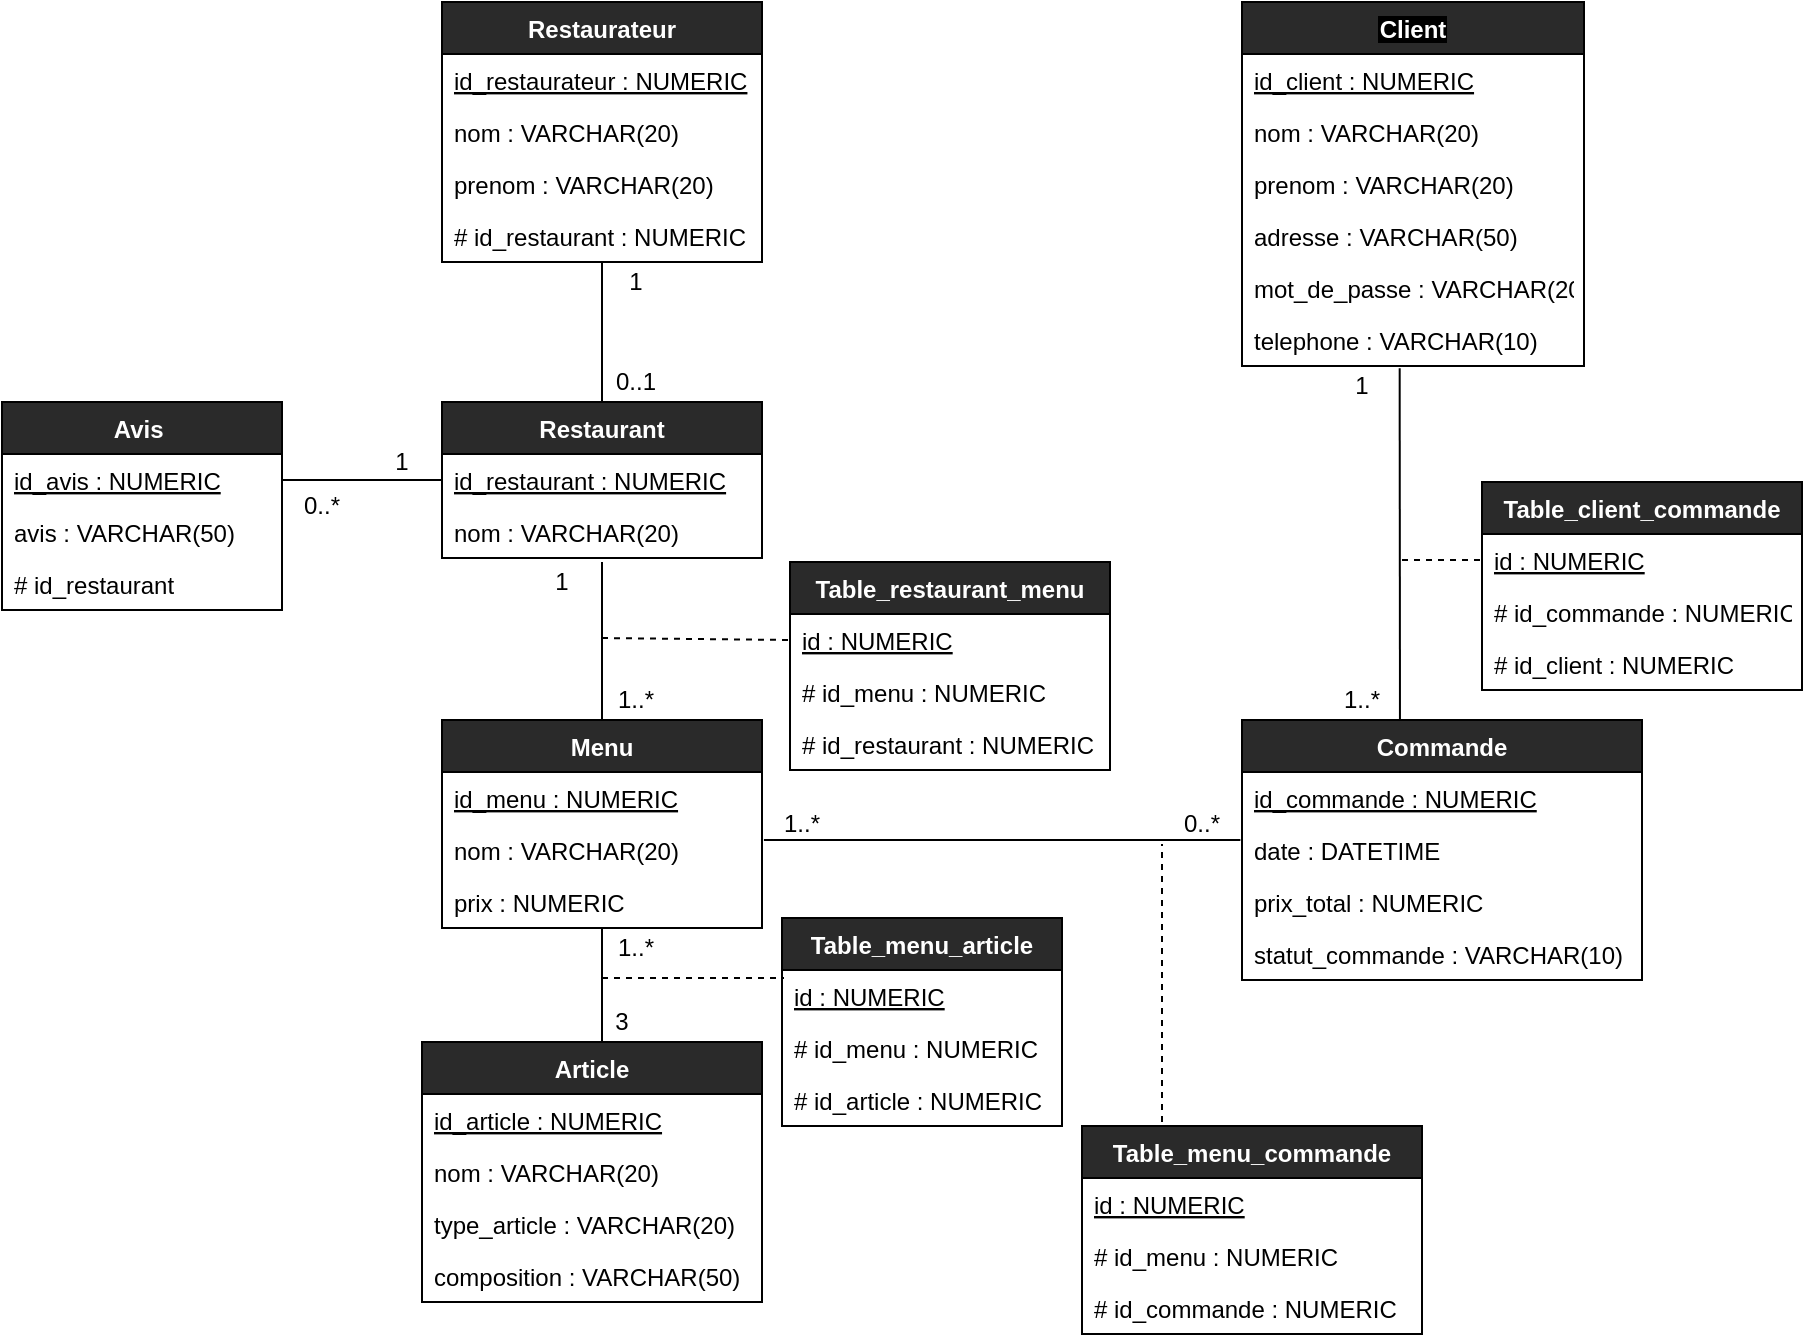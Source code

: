 <mxfile>
    <diagram id="Q9Uin4Dus2TSMiDySBdu" name="Page-1">
        <mxGraphModel dx="1493" dy="756" grid="0" gridSize="10" guides="1" tooltips="1" connect="1" arrows="1" fold="1" page="1" pageScale="1" pageWidth="827" pageHeight="1169" background="#FFFFFF" math="0" shadow="0">
            <root>
                <mxCell id="0"/>
                <mxCell id="1" parent="0"/>
                <mxCell id="84" value="&lt;font color=&quot;#000000&quot;&gt;0..1&lt;/font&gt;" style="text;html=1;strokeColor=none;fillColor=none;align=center;verticalAlign=middle;whiteSpace=wrap;rounded=1;" parent="1" vertex="1">
                    <mxGeometry x="157" y="220" width="40" height="20" as="geometry"/>
                </mxCell>
                <mxCell id="85" value="&lt;font color=&quot;#000000&quot;&gt;1&lt;/font&gt;" style="text;html=1;strokeColor=none;fillColor=none;align=center;verticalAlign=middle;whiteSpace=wrap;rounded=1;arcSize=50;" parent="1" vertex="1">
                    <mxGeometry x="520" y="222" width="40" height="20" as="geometry"/>
                </mxCell>
                <mxCell id="97" value="&lt;font color=&quot;#000000&quot;&gt;1..*&lt;/font&gt;" style="text;html=1;strokeColor=none;fillColor=none;align=center;verticalAlign=middle;whiteSpace=wrap;rounded=1;arcSize=50;" parent="1" vertex="1">
                    <mxGeometry x="520" y="379" width="40" height="20" as="geometry"/>
                </mxCell>
                <mxCell id="111" value="&lt;font color=&quot;#000000&quot;&gt;1&lt;/font&gt;" style="text;html=1;strokeColor=none;fillColor=none;align=center;verticalAlign=middle;whiteSpace=wrap;rounded=1;" parent="1" vertex="1">
                    <mxGeometry x="157" y="170" width="40" height="20" as="geometry"/>
                </mxCell>
                <mxCell id="135" style="edgeStyle=orthogonalEdgeStyle;curved=0;sketch=0;orthogonalLoop=1;jettySize=auto;html=1;exitX=0.5;exitY=1;exitDx=0;exitDy=0;" parent="1" source="111" target="111" edge="1">
                    <mxGeometry relative="1" as="geometry"/>
                </mxCell>
                <mxCell id="152" style="edgeStyle=orthogonalEdgeStyle;curved=0;sketch=0;orthogonalLoop=1;jettySize=auto;html=1;exitX=0.5;exitY=1;exitDx=0;exitDy=0;" parent="1" edge="1">
                    <mxGeometry relative="1" as="geometry">
                        <mxPoint x="180" y="475" as="sourcePoint"/>
                        <mxPoint x="180" y="475" as="targetPoint"/>
                    </mxGeometry>
                </mxCell>
                <mxCell id="197" value="Restaurateur" style="swimlane;fontStyle=1;childLayout=stackLayout;horizontal=1;startSize=26;horizontalStack=0;resizeParent=1;resizeParentMax=0;resizeLast=0;collapsible=1;marginBottom=0;rounded=0;shadow=0;glass=0;sketch=0;fillColor=#2a2a2a;fontColor=#FFFFFF;" vertex="1" parent="1">
                    <mxGeometry x="80" y="40" width="160" height="130" as="geometry"/>
                </mxCell>
                <mxCell id="198" value="id_restaurateur : NUMERIC" style="text;strokeColor=none;fillColor=none;align=left;verticalAlign=top;spacingLeft=4;spacingRight=4;overflow=hidden;rotatable=0;points=[[0,0.5],[1,0.5]];portConstraint=eastwest;fontStyle=4;fontColor=#000000;" vertex="1" parent="197">
                    <mxGeometry y="26" width="160" height="26" as="geometry"/>
                </mxCell>
                <mxCell id="199" value="nom : VARCHAR(20)" style="text;strokeColor=none;fillColor=none;align=left;verticalAlign=top;spacingLeft=4;spacingRight=4;overflow=hidden;rotatable=0;points=[[0,0.5],[1,0.5]];portConstraint=eastwest;fontColor=#000000;" vertex="1" parent="197">
                    <mxGeometry y="52" width="160" height="26" as="geometry"/>
                </mxCell>
                <mxCell id="200" value="prenom : VARCHAR(20)&#10;" style="text;strokeColor=none;fillColor=none;align=left;verticalAlign=top;spacingLeft=4;spacingRight=4;overflow=hidden;rotatable=0;points=[[0,0.5],[1,0.5]];portConstraint=eastwest;fontColor=#000000;" vertex="1" parent="197">
                    <mxGeometry y="78" width="160" height="26" as="geometry"/>
                </mxCell>
                <mxCell id="204" value="# id_restaurant : NUMERIC" style="text;strokeColor=none;fillColor=none;align=left;verticalAlign=top;spacingLeft=4;spacingRight=4;overflow=hidden;rotatable=0;points=[[0,0.5],[1,0.5]];portConstraint=eastwest;labelBackgroundColor=#ffffff;fontColor=#000000;" vertex="1" parent="197">
                    <mxGeometry y="104" width="160" height="26" as="geometry"/>
                </mxCell>
                <mxCell id="205" value="Restaurant" style="swimlane;fontStyle=1;childLayout=stackLayout;horizontal=1;startSize=26;horizontalStack=0;resizeParent=1;resizeParentMax=0;resizeLast=0;collapsible=1;marginBottom=0;rounded=0;shadow=0;glass=0;sketch=0;fillColor=#2a2a2a;fontColor=#FFFFFF;" vertex="1" parent="1">
                    <mxGeometry x="80" y="240" width="160" height="78" as="geometry"/>
                </mxCell>
                <mxCell id="206" value="id_restaurant : NUMERIC" style="text;strokeColor=none;fillColor=none;align=left;verticalAlign=top;spacingLeft=4;spacingRight=4;overflow=hidden;rotatable=0;points=[[0,0.5],[1,0.5]];portConstraint=eastwest;fontStyle=4;fontColor=#000000;" vertex="1" parent="205">
                    <mxGeometry y="26" width="160" height="26" as="geometry"/>
                </mxCell>
                <mxCell id="289" value="nom : VARCHAR(20)" style="text;strokeColor=none;fillColor=none;align=left;verticalAlign=top;spacingLeft=4;spacingRight=4;overflow=hidden;rotatable=0;points=[[0,0.5],[1,0.5]];portConstraint=eastwest;rounded=0;shadow=0;glass=0;sketch=0;fontColor=#000000;" vertex="1" parent="205">
                    <mxGeometry y="52" width="160" height="26" as="geometry"/>
                </mxCell>
                <mxCell id="211" value="" style="endArrow=none;html=1;strokeColor=#000000;" edge="1" parent="1">
                    <mxGeometry width="50" height="50" relative="1" as="geometry">
                        <mxPoint x="160" y="240" as="sourcePoint"/>
                        <mxPoint x="160" y="170" as="targetPoint"/>
                    </mxGeometry>
                </mxCell>
                <mxCell id="212" value="Menu" style="swimlane;fontStyle=1;childLayout=stackLayout;horizontal=1;startSize=26;horizontalStack=0;resizeParent=1;resizeParentMax=0;resizeLast=0;collapsible=1;marginBottom=0;rounded=0;shadow=0;glass=0;sketch=0;fillColor=#2a2a2a;fontColor=#FFFFFF;" vertex="1" parent="1">
                    <mxGeometry x="80" y="399" width="160" height="104" as="geometry"/>
                </mxCell>
                <mxCell id="213" value="id_menu : NUMERIC" style="text;strokeColor=none;fillColor=none;align=left;verticalAlign=top;spacingLeft=4;spacingRight=4;overflow=hidden;rotatable=0;points=[[0,0.5],[1,0.5]];portConstraint=eastwest;fontStyle=4;fontColor=#000000;" vertex="1" parent="212">
                    <mxGeometry y="26" width="160" height="26" as="geometry"/>
                </mxCell>
                <mxCell id="214" value="nom : VARCHAR(20)" style="text;strokeColor=none;fillColor=none;align=left;verticalAlign=top;spacingLeft=4;spacingRight=4;overflow=hidden;rotatable=0;points=[[0,0.5],[1,0.5]];portConstraint=eastwest;fontColor=#000000;" vertex="1" parent="212">
                    <mxGeometry y="52" width="160" height="26" as="geometry"/>
                </mxCell>
                <mxCell id="215" value="prix : NUMERIC" style="text;strokeColor=none;fillColor=none;align=left;verticalAlign=top;spacingLeft=4;spacingRight=4;overflow=hidden;rotatable=0;points=[[0,0.5],[1,0.5]];portConstraint=eastwest;fontColor=#000000;" vertex="1" parent="212">
                    <mxGeometry y="78" width="160" height="26" as="geometry"/>
                </mxCell>
                <mxCell id="216" value="" style="endArrow=none;html=1;exitX=0.5;exitY=0;exitDx=0;exitDy=0;strokeColor=#000000;" edge="1" parent="1" source="212">
                    <mxGeometry width="50" height="50" relative="1" as="geometry">
                        <mxPoint x="107" y="342" as="sourcePoint"/>
                        <mxPoint x="160" y="320" as="targetPoint"/>
                    </mxGeometry>
                </mxCell>
                <mxCell id="217" value="&lt;font color=&quot;#000000&quot;&gt;1&lt;/font&gt;" style="text;html=1;strokeColor=none;fillColor=none;align=center;verticalAlign=middle;whiteSpace=wrap;rounded=0;shadow=0;glass=0;sketch=0;" vertex="1" parent="1">
                    <mxGeometry x="120" y="320" width="40" height="20" as="geometry"/>
                </mxCell>
                <mxCell id="218" value="&lt;font color=&quot;#000000&quot;&gt;1..*&lt;/font&gt;" style="text;html=1;strokeColor=none;fillColor=none;align=center;verticalAlign=middle;whiteSpace=wrap;rounded=0;shadow=0;glass=0;sketch=0;" vertex="1" parent="1">
                    <mxGeometry x="157" y="379" width="40" height="20" as="geometry"/>
                </mxCell>
                <mxCell id="219" value="" style="endArrow=none;dashed=1;html=1;entryX=0;entryY=0.5;entryDx=0;entryDy=0;strokeColor=#000000;" edge="1" parent="1" target="221">
                    <mxGeometry width="50" height="50" relative="1" as="geometry">
                        <mxPoint x="160" y="358" as="sourcePoint"/>
                        <mxPoint x="280" y="320" as="targetPoint"/>
                        <Array as="points"/>
                    </mxGeometry>
                </mxCell>
                <mxCell id="220" value="Table_restaurant_menu" style="swimlane;fontStyle=1;childLayout=stackLayout;horizontal=1;startSize=26;horizontalStack=0;resizeParent=1;resizeParentMax=0;resizeLast=0;collapsible=1;marginBottom=0;rounded=0;shadow=0;glass=0;sketch=0;fillColor=#2a2a2a;fontColor=#FFFFFF;" vertex="1" parent="1">
                    <mxGeometry x="254" y="320" width="160" height="104" as="geometry"/>
                </mxCell>
                <mxCell id="221" value="id : NUMERIC" style="text;strokeColor=none;fillColor=none;align=left;verticalAlign=top;spacingLeft=4;spacingRight=4;overflow=hidden;rotatable=0;points=[[0,0.5],[1,0.5]];portConstraint=eastwest;fontStyle=4;fontColor=#000000;" vertex="1" parent="220">
                    <mxGeometry y="26" width="160" height="26" as="geometry"/>
                </mxCell>
                <mxCell id="222" value="# id_menu : NUMERIC" style="text;strokeColor=none;fillColor=none;align=left;verticalAlign=top;spacingLeft=4;spacingRight=4;overflow=hidden;rotatable=0;points=[[0,0.5],[1,0.5]];portConstraint=eastwest;labelBackgroundColor=#ffffff;fontColor=#000000;" vertex="1" parent="220">
                    <mxGeometry y="52" width="160" height="26" as="geometry"/>
                </mxCell>
                <mxCell id="223" value="# id_restaurant : NUMERIC" style="text;strokeColor=none;fillColor=none;align=left;verticalAlign=top;spacingLeft=4;spacingRight=4;overflow=hidden;rotatable=0;points=[[0,0.5],[1,0.5]];portConstraint=eastwest;fontColor=#000000;" vertex="1" parent="220">
                    <mxGeometry y="78" width="160" height="26" as="geometry"/>
                </mxCell>
                <mxCell id="224" value="Article" style="swimlane;fontStyle=1;childLayout=stackLayout;horizontal=1;startSize=26;horizontalStack=0;resizeParent=1;resizeParentMax=0;resizeLast=0;collapsible=1;marginBottom=0;rounded=0;shadow=0;glass=0;sketch=0;fillColor=#2a2a2a;fontColor=#FFFFFF;" vertex="1" parent="1">
                    <mxGeometry x="70" y="560" width="170" height="130" as="geometry"/>
                </mxCell>
                <mxCell id="225" value="id_article : NUMERIC" style="text;strokeColor=none;fillColor=none;align=left;verticalAlign=top;spacingLeft=4;spacingRight=4;overflow=hidden;rotatable=0;points=[[0,0.5],[1,0.5]];portConstraint=eastwest;fontStyle=4;fontColor=#000000;" vertex="1" parent="224">
                    <mxGeometry y="26" width="170" height="26" as="geometry"/>
                </mxCell>
                <mxCell id="226" value="nom : VARCHAR(20)" style="text;strokeColor=none;fillColor=none;align=left;verticalAlign=top;spacingLeft=4;spacingRight=4;overflow=hidden;rotatable=0;points=[[0,0.5],[1,0.5]];portConstraint=eastwest;fontColor=#000000;" vertex="1" parent="224">
                    <mxGeometry y="52" width="170" height="26" as="geometry"/>
                </mxCell>
                <mxCell id="227" value="type_article : VARCHAR(20)" style="text;strokeColor=none;fillColor=none;align=left;verticalAlign=top;spacingLeft=4;spacingRight=4;overflow=hidden;rotatable=0;points=[[0,0.5],[1,0.5]];portConstraint=eastwest;fontColor=#000000;" vertex="1" parent="224">
                    <mxGeometry y="78" width="170" height="26" as="geometry"/>
                </mxCell>
                <mxCell id="276" value="composition : VARCHAR(50)" style="text;strokeColor=none;fillColor=none;align=left;verticalAlign=top;spacingLeft=4;spacingRight=4;overflow=hidden;rotatable=0;points=[[0,0.5],[1,0.5]];portConstraint=eastwest;rounded=0;shadow=0;glass=0;sketch=0;fontColor=#000000;" vertex="1" parent="224">
                    <mxGeometry y="104" width="170" height="26" as="geometry"/>
                </mxCell>
                <mxCell id="228" value="" style="endArrow=none;html=1;exitX=0.25;exitY=1;exitDx=0;exitDy=0;strokeColor=#000000;" edge="1" parent="1" source="230" target="215">
                    <mxGeometry width="50" height="50" relative="1" as="geometry">
                        <mxPoint x="107" y="513" as="sourcePoint"/>
                        <mxPoint x="157" y="463" as="targetPoint"/>
                    </mxGeometry>
                </mxCell>
                <mxCell id="229" value="&lt;font color=&quot;#000000&quot;&gt;1..*&lt;/font&gt;" style="text;html=1;strokeColor=none;fillColor=none;align=center;verticalAlign=middle;whiteSpace=wrap;rounded=0;shadow=0;glass=0;sketch=0;" vertex="1" parent="1">
                    <mxGeometry x="157" y="503" width="40" height="20" as="geometry"/>
                </mxCell>
                <mxCell id="230" value="&lt;font color=&quot;#000000&quot;&gt;3&lt;/font&gt;" style="text;html=1;strokeColor=none;fillColor=none;align=center;verticalAlign=middle;whiteSpace=wrap;rounded=0;shadow=0;glass=0;sketch=0;" vertex="1" parent="1">
                    <mxGeometry x="150" y="540" width="40" height="20" as="geometry"/>
                </mxCell>
                <mxCell id="232" value="Table_menu_article" style="swimlane;fontStyle=1;childLayout=stackLayout;horizontal=1;startSize=26;horizontalStack=0;resizeParent=1;resizeParentMax=0;resizeLast=0;collapsible=1;marginBottom=0;rounded=0;shadow=0;glass=0;sketch=0;fillColor=#2a2a2a;fontColor=#FFFFFF;" vertex="1" parent="1">
                    <mxGeometry x="250" y="498" width="140" height="104" as="geometry"/>
                </mxCell>
                <mxCell id="233" value="id : NUMERIC" style="text;strokeColor=none;fillColor=none;align=left;verticalAlign=top;spacingLeft=4;spacingRight=4;overflow=hidden;rotatable=0;points=[[0,0.5],[1,0.5]];portConstraint=eastwest;fontStyle=4;fontColor=#000000;" vertex="1" parent="232">
                    <mxGeometry y="26" width="140" height="26" as="geometry"/>
                </mxCell>
                <mxCell id="234" value="# id_menu : NUMERIC" style="text;strokeColor=none;fillColor=none;align=left;verticalAlign=top;spacingLeft=4;spacingRight=4;overflow=hidden;rotatable=0;points=[[0,0.5],[1,0.5]];portConstraint=eastwest;fontColor=#000000;" vertex="1" parent="232">
                    <mxGeometry y="52" width="140" height="26" as="geometry"/>
                </mxCell>
                <mxCell id="235" value="# id_article : NUMERIC" style="text;strokeColor=none;fillColor=none;align=left;verticalAlign=top;spacingLeft=4;spacingRight=4;overflow=hidden;rotatable=0;points=[[0,0.5],[1,0.5]];portConstraint=eastwest;fontColor=#000000;" vertex="1" parent="232">
                    <mxGeometry y="78" width="140" height="26" as="geometry"/>
                </mxCell>
                <mxCell id="236" value="" style="endArrow=none;dashed=1;html=1;strokeColor=#000000;" edge="1" parent="1">
                    <mxGeometry width="50" height="50" relative="1" as="geometry">
                        <mxPoint x="160" y="528" as="sourcePoint"/>
                        <mxPoint x="251" y="528" as="targetPoint"/>
                    </mxGeometry>
                </mxCell>
                <mxCell id="237" value="Client" style="swimlane;fontStyle=1;childLayout=stackLayout;horizontal=1;startSize=26;horizontalStack=0;resizeParent=1;resizeParentMax=0;resizeLast=0;collapsible=1;marginBottom=0;rounded=0;shadow=0;glass=0;sketch=0;fillColor=#2a2a2a;labelBackgroundColor=#000000;fontColor=#FFFFFF;" vertex="1" parent="1">
                    <mxGeometry x="480" y="40" width="171" height="182" as="geometry"/>
                </mxCell>
                <mxCell id="238" value="id_client : NUMERIC" style="text;strokeColor=none;fillColor=none;align=left;verticalAlign=top;spacingLeft=4;spacingRight=4;overflow=hidden;rotatable=0;points=[[0,0.5],[1,0.5]];portConstraint=eastwest;fontStyle=4;fontColor=#000000;" vertex="1" parent="237">
                    <mxGeometry y="26" width="171" height="26" as="geometry"/>
                </mxCell>
                <mxCell id="239" value="nom : VARCHAR(20)" style="text;strokeColor=none;fillColor=none;align=left;verticalAlign=top;spacingLeft=4;spacingRight=4;overflow=hidden;rotatable=0;points=[[0,0.5],[1,0.5]];portConstraint=eastwest;fontColor=#000000;" vertex="1" parent="237">
                    <mxGeometry y="52" width="171" height="26" as="geometry"/>
                </mxCell>
                <mxCell id="240" value="prenom : VARCHAR(20)" style="text;strokeColor=none;fillColor=none;align=left;verticalAlign=top;spacingLeft=4;spacingRight=4;overflow=hidden;rotatable=0;points=[[0,0.5],[1,0.5]];portConstraint=eastwest;fontColor=#000000;" vertex="1" parent="237">
                    <mxGeometry y="78" width="171" height="26" as="geometry"/>
                </mxCell>
                <mxCell id="207" value="adresse : VARCHAR(50)" style="text;strokeColor=none;fillColor=none;align=left;verticalAlign=top;spacingLeft=4;spacingRight=4;overflow=hidden;rotatable=0;points=[[0,0.5],[1,0.5]];portConstraint=eastwest;fontColor=#000000;" vertex="1" parent="237">
                    <mxGeometry y="104" width="171" height="26" as="geometry"/>
                </mxCell>
                <mxCell id="208" value="mot_de_passe : VARCHAR(20)" style="text;strokeColor=none;fillColor=none;align=left;verticalAlign=top;spacingLeft=4;spacingRight=4;overflow=hidden;rotatable=0;points=[[0,0.5],[1,0.5]];portConstraint=eastwest;fontColor=#000000;" vertex="1" parent="237">
                    <mxGeometry y="130" width="171" height="26" as="geometry"/>
                </mxCell>
                <mxCell id="8" value="telephone : VARCHAR(10)" style="text;strokeColor=none;fillColor=none;align=left;verticalAlign=top;spacingLeft=4;spacingRight=4;overflow=hidden;rotatable=0;points=[[0,0.5],[1,0.5]];portConstraint=eastwest;rounded=1;fontColor=#000000;" parent="237" vertex="1">
                    <mxGeometry y="156" width="171" height="26" as="geometry"/>
                </mxCell>
                <mxCell id="245" value="" style="endArrow=none;html=1;entryX=0.461;entryY=1.042;entryDx=0;entryDy=0;entryPerimeter=0;strokeColor=#000000;" edge="1" parent="1" target="8">
                    <mxGeometry width="50" height="50" relative="1" as="geometry">
                        <mxPoint x="559" y="410" as="sourcePoint"/>
                        <mxPoint x="560" y="222" as="targetPoint"/>
                        <Array as="points"/>
                    </mxGeometry>
                </mxCell>
                <mxCell id="246" value="Table_client_commande" style="swimlane;fontStyle=1;childLayout=stackLayout;horizontal=1;startSize=26;horizontalStack=0;resizeParent=1;resizeParentMax=0;resizeLast=0;collapsible=1;marginBottom=0;rounded=0;shadow=0;glass=0;sketch=0;fillColor=#2a2a2a;fontColor=#FFFFFF;" vertex="1" parent="1">
                    <mxGeometry x="600" y="280" width="160" height="104" as="geometry"/>
                </mxCell>
                <mxCell id="247" value="id : NUMERIC" style="text;strokeColor=none;fillColor=none;align=left;verticalAlign=top;spacingLeft=4;spacingRight=4;overflow=hidden;rotatable=0;points=[[0,0.5],[1,0.5]];portConstraint=eastwest;fontStyle=4;fontColor=#000000;" vertex="1" parent="246">
                    <mxGeometry y="26" width="160" height="26" as="geometry"/>
                </mxCell>
                <mxCell id="248" value="# id_commande : NUMERIC" style="text;strokeColor=none;fillColor=none;align=left;verticalAlign=top;spacingLeft=4;spacingRight=4;overflow=hidden;rotatable=0;points=[[0,0.5],[1,0.5]];portConstraint=eastwest;fontColor=#000000;" vertex="1" parent="246">
                    <mxGeometry y="52" width="160" height="26" as="geometry"/>
                </mxCell>
                <mxCell id="249" value="# id_client : NUMERIC" style="text;strokeColor=none;fillColor=none;align=left;verticalAlign=top;spacingLeft=4;spacingRight=4;overflow=hidden;rotatable=0;points=[[0,0.5],[1,0.5]];portConstraint=eastwest;fontColor=#000000;" vertex="1" parent="246">
                    <mxGeometry y="78" width="160" height="26" as="geometry"/>
                </mxCell>
                <mxCell id="250" value="" style="endArrow=none;dashed=1;html=1;entryX=0;entryY=0.5;entryDx=0;entryDy=0;strokeColor=#000000;" edge="1" parent="1" target="247">
                    <mxGeometry width="50" height="50" relative="1" as="geometry">
                        <mxPoint x="560" y="319" as="sourcePoint"/>
                        <mxPoint x="570" y="270" as="targetPoint"/>
                    </mxGeometry>
                </mxCell>
                <mxCell id="259" value="Commande" style="swimlane;fontStyle=1;childLayout=stackLayout;horizontal=1;startSize=26;horizontalStack=0;resizeParent=1;resizeParentMax=0;resizeLast=0;collapsible=1;marginBottom=0;rounded=0;shadow=0;glass=0;sketch=0;fillColor=#2a2a2a;fontColor=#FFFFFF;" vertex="1" parent="1">
                    <mxGeometry x="480" y="399" width="200" height="130" as="geometry"/>
                </mxCell>
                <mxCell id="260" value="id_commande : NUMERIC" style="text;strokeColor=none;fillColor=none;align=left;verticalAlign=top;spacingLeft=4;spacingRight=4;overflow=hidden;rotatable=0;points=[[0,0.5],[1,0.5]];portConstraint=eastwest;fontStyle=4;fontColor=#000000;" vertex="1" parent="259">
                    <mxGeometry y="26" width="200" height="26" as="geometry"/>
                </mxCell>
                <mxCell id="261" value="date : DATETIME" style="text;strokeColor=none;fillColor=none;align=left;verticalAlign=top;spacingLeft=4;spacingRight=4;overflow=hidden;rotatable=0;points=[[0,0.5],[1,0.5]];portConstraint=eastwest;fontColor=#000000;" vertex="1" parent="259">
                    <mxGeometry y="52" width="200" height="26" as="geometry"/>
                </mxCell>
                <mxCell id="262" value="prix_total : NUMERIC" style="text;strokeColor=none;fillColor=none;align=left;verticalAlign=top;spacingLeft=4;spacingRight=4;overflow=hidden;rotatable=0;points=[[0,0.5],[1,0.5]];portConstraint=eastwest;fontColor=#000000;" vertex="1" parent="259">
                    <mxGeometry y="78" width="200" height="26" as="geometry"/>
                </mxCell>
                <mxCell id="287" value="statut_commande : VARCHAR(10)" style="text;strokeColor=none;fillColor=none;align=left;verticalAlign=top;spacingLeft=4;spacingRight=4;overflow=hidden;rotatable=0;points=[[0,0.5],[1,0.5]];portConstraint=eastwest;rounded=0;shadow=0;glass=0;sketch=0;fontColor=#000000;" vertex="1" parent="259">
                    <mxGeometry y="104" width="200" height="26" as="geometry"/>
                </mxCell>
                <mxCell id="264" value="" style="endArrow=none;html=1;exitX=1.006;exitY=0.309;exitDx=0;exitDy=0;exitPerimeter=0;entryX=-0.004;entryY=0.309;entryDx=0;entryDy=0;entryPerimeter=0;strokeColor=#000000;" edge="1" parent="1" source="214" target="261">
                    <mxGeometry width="50" height="50" relative="1" as="geometry">
                        <mxPoint x="300" y="470" as="sourcePoint"/>
                        <mxPoint x="350" y="420" as="targetPoint"/>
                    </mxGeometry>
                </mxCell>
                <mxCell id="265" value="&lt;font color=&quot;#000000&quot;&gt;1..*&lt;/font&gt;" style="text;html=1;strokeColor=none;fillColor=none;align=center;verticalAlign=middle;whiteSpace=wrap;rounded=0;shadow=0;glass=0;sketch=0;" vertex="1" parent="1">
                    <mxGeometry x="240" y="441" width="40" height="20" as="geometry"/>
                </mxCell>
                <mxCell id="266" value="&lt;font color=&quot;#000000&quot;&gt;0..*&lt;/font&gt;" style="text;html=1;strokeColor=none;fillColor=none;align=center;verticalAlign=middle;whiteSpace=wrap;rounded=0;shadow=0;glass=0;sketch=0;" vertex="1" parent="1">
                    <mxGeometry x="440" y="441" width="40" height="20" as="geometry"/>
                </mxCell>
                <mxCell id="268" value="Table_menu_commande" style="swimlane;fontStyle=1;childLayout=stackLayout;horizontal=1;startSize=26;horizontalStack=0;resizeParent=1;resizeParentMax=0;resizeLast=0;collapsible=1;marginBottom=0;rounded=0;shadow=0;glass=0;sketch=0;fillColor=#2a2a2a;fontColor=#FFFFFF;" vertex="1" parent="1">
                    <mxGeometry x="400" y="602" width="170" height="104" as="geometry"/>
                </mxCell>
                <mxCell id="269" value="id : NUMERIC" style="text;strokeColor=none;fillColor=none;align=left;verticalAlign=top;spacingLeft=4;spacingRight=4;overflow=hidden;rotatable=0;points=[[0,0.5],[1,0.5]];portConstraint=eastwest;fontStyle=4;fontColor=#000000;" vertex="1" parent="268">
                    <mxGeometry y="26" width="170" height="26" as="geometry"/>
                </mxCell>
                <mxCell id="270" value="# id_menu : NUMERIC" style="text;strokeColor=none;fillColor=none;align=left;verticalAlign=top;spacingLeft=4;spacingRight=4;overflow=hidden;rotatable=0;points=[[0,0.5],[1,0.5]];portConstraint=eastwest;fontColor=#000000;" vertex="1" parent="268">
                    <mxGeometry y="52" width="170" height="26" as="geometry"/>
                </mxCell>
                <mxCell id="271" value="# id_commande : NUMERIC" style="text;strokeColor=none;fillColor=none;align=left;verticalAlign=top;spacingLeft=4;spacingRight=4;overflow=hidden;rotatable=0;points=[[0,0.5],[1,0.5]];portConstraint=eastwest;fontColor=#000000;" vertex="1" parent="268">
                    <mxGeometry y="78" width="170" height="26" as="geometry"/>
                </mxCell>
                <mxCell id="275" value="" style="endArrow=none;dashed=1;html=1;strokeColor=#000000;" edge="1" parent="1">
                    <mxGeometry width="50" height="50" relative="1" as="geometry">
                        <mxPoint x="440" y="600" as="sourcePoint"/>
                        <mxPoint x="440" y="461" as="targetPoint"/>
                    </mxGeometry>
                </mxCell>
                <mxCell id="277" value="Avis " style="swimlane;fontStyle=1;childLayout=stackLayout;horizontal=1;startSize=26;horizontalStack=0;resizeParent=1;resizeParentMax=0;resizeLast=0;collapsible=1;marginBottom=0;rounded=0;shadow=0;glass=0;sketch=0;fillColor=#2a2a2a;fontColor=#FFFFFF;" vertex="1" parent="1">
                    <mxGeometry x="-140" y="240" width="140" height="104" as="geometry"/>
                </mxCell>
                <mxCell id="279" value="id_avis : NUMERIC" style="text;strokeColor=none;fillColor=none;align=left;verticalAlign=top;spacingLeft=4;spacingRight=4;overflow=hidden;rotatable=0;points=[[0,0.5],[1,0.5]];portConstraint=eastwest;fontStyle=4;fontColor=#000000;" vertex="1" parent="277">
                    <mxGeometry y="26" width="140" height="26" as="geometry"/>
                </mxCell>
                <mxCell id="280" value="avis : VARCHAR(50)" style="text;strokeColor=none;fillColor=none;align=left;verticalAlign=top;spacingLeft=4;spacingRight=4;overflow=hidden;rotatable=0;points=[[0,0.5],[1,0.5]];portConstraint=eastwest;fontColor=#000000;" vertex="1" parent="277">
                    <mxGeometry y="52" width="140" height="26" as="geometry"/>
                </mxCell>
                <mxCell id="286" value="# id_restaurant" style="text;strokeColor=none;fillColor=none;align=left;verticalAlign=top;spacingLeft=4;spacingRight=4;overflow=hidden;rotatable=0;points=[[0,0.5],[1,0.5]];portConstraint=eastwest;rounded=0;shadow=0;glass=0;sketch=0;fontColor=#000000;" vertex="1" parent="277">
                    <mxGeometry y="78" width="140" height="26" as="geometry"/>
                </mxCell>
                <mxCell id="281" value="" style="endArrow=none;html=1;entryX=0;entryY=0.5;entryDx=0;entryDy=0;exitX=1;exitY=0.5;exitDx=0;exitDy=0;strokeColor=#000000;" edge="1" parent="1" source="279" target="206">
                    <mxGeometry width="50" height="50" relative="1" as="geometry">
                        <mxPoint x="20" y="279" as="sourcePoint"/>
                        <mxPoint x="70" y="230" as="targetPoint"/>
                    </mxGeometry>
                </mxCell>
                <mxCell id="282" value="&lt;font color=&quot;#000000&quot;&gt;0..*&lt;/font&gt;" style="text;html=1;strokeColor=none;fillColor=none;align=center;verticalAlign=middle;whiteSpace=wrap;rounded=0;shadow=0;glass=0;sketch=0;" vertex="1" parent="1">
                    <mxGeometry y="282" width="40" height="20" as="geometry"/>
                </mxCell>
                <mxCell id="284" value="&lt;font color=&quot;#000000&quot;&gt;1&lt;/font&gt;" style="text;html=1;strokeColor=none;fillColor=none;align=center;verticalAlign=middle;whiteSpace=wrap;rounded=0;shadow=0;glass=0;sketch=0;" vertex="1" parent="1">
                    <mxGeometry x="40" y="260" width="40" height="20" as="geometry"/>
                </mxCell>
            </root>
        </mxGraphModel>
    </diagram>
</mxfile>